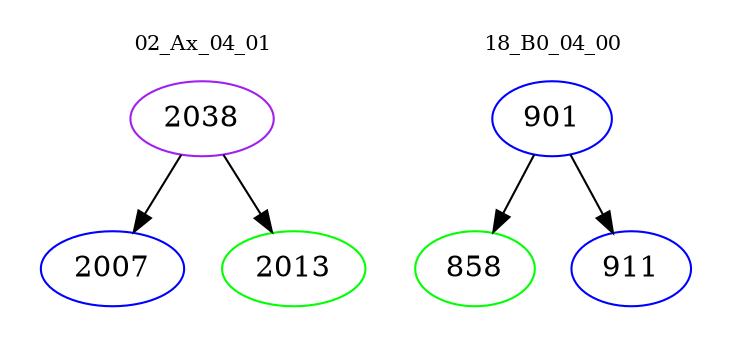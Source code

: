 digraph{
subgraph cluster_0 {
color = white
label = "02_Ax_04_01";
fontsize=10;
T0_2038 [label="2038", color="purple"]
T0_2038 -> T0_2007 [color="black"]
T0_2007 [label="2007", color="blue"]
T0_2038 -> T0_2013 [color="black"]
T0_2013 [label="2013", color="green"]
}
subgraph cluster_1 {
color = white
label = "18_B0_04_00";
fontsize=10;
T1_901 [label="901", color="blue"]
T1_901 -> T1_858 [color="black"]
T1_858 [label="858", color="green"]
T1_901 -> T1_911 [color="black"]
T1_911 [label="911", color="blue"]
}
}

